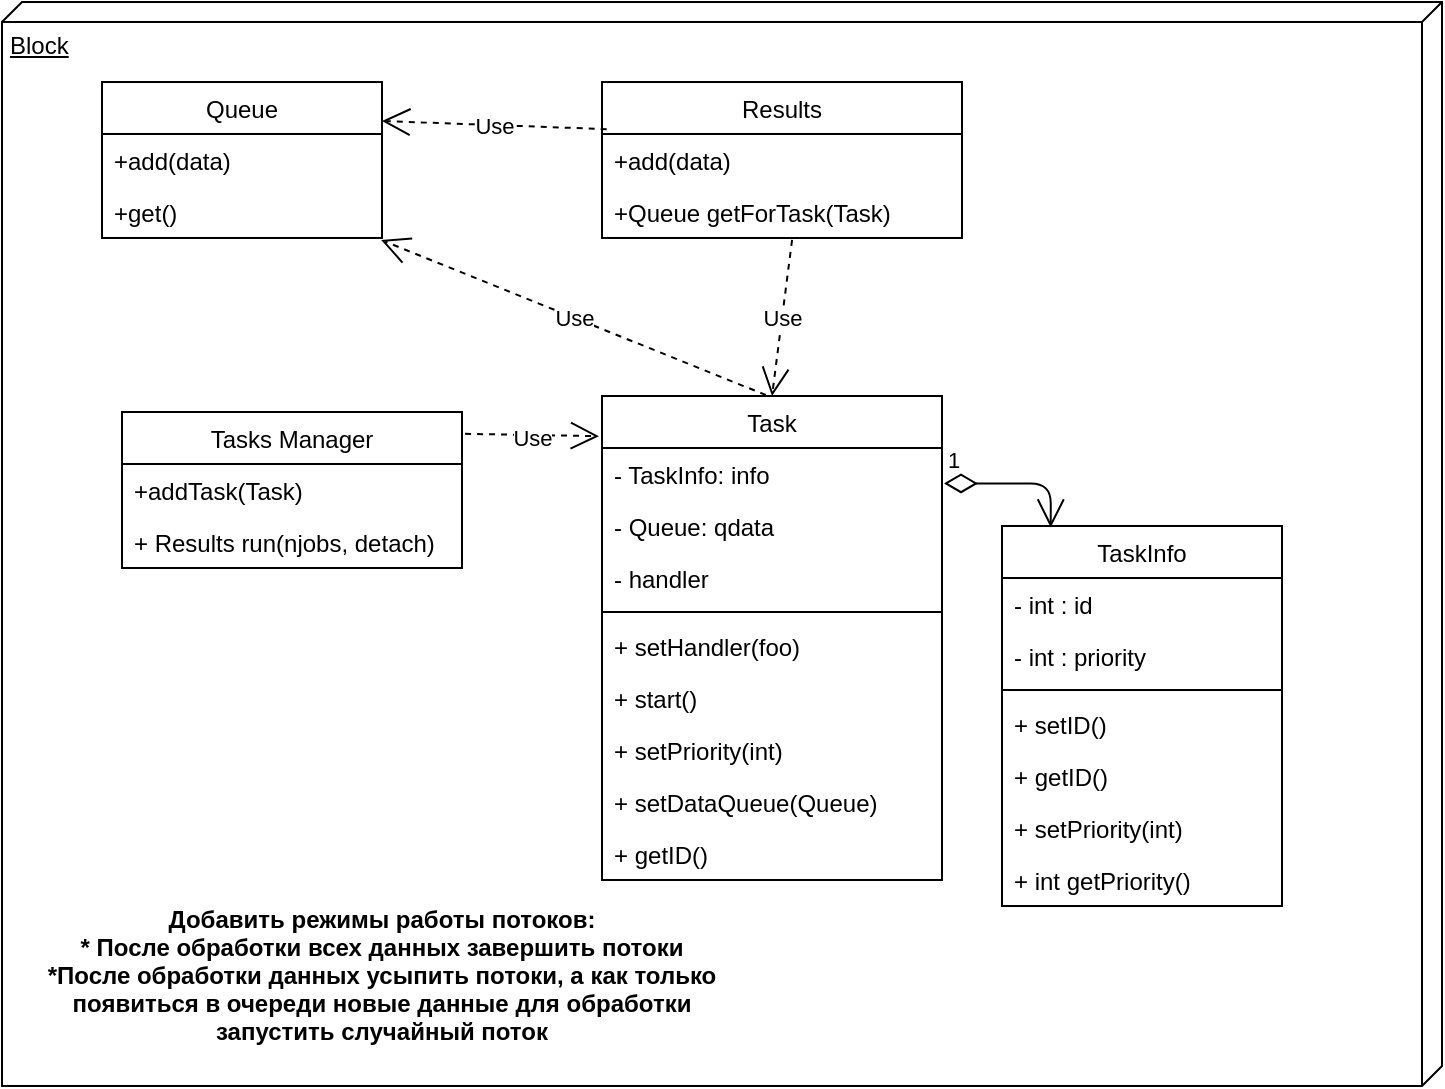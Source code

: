 <mxfile version="10.8.4" type="github"><diagram id="hoxNNlzGrFMP_woHGf5q" name="Страница 1"><mxGraphModel dx="797" dy="523" grid="1" gridSize="10" guides="1" tooltips="1" connect="1" arrows="1" fold="1" page="1" pageScale="1" pageWidth="827" pageHeight="1169" math="0" shadow="0"><root><mxCell id="0"/><mxCell id="1" parent="0"/><mxCell id="q72y7PEd5Um2YeYnlAnk-36" value="Block" style="verticalAlign=top;align=left;spacingTop=8;spacingLeft=2;spacingRight=12;shape=cube;size=10;direction=south;fontStyle=4;html=1;" parent="1" vertex="1"><mxGeometry x="100" y="230" width="720" height="542" as="geometry"/></mxCell><mxCell id="q72y7PEd5Um2YeYnlAnk-2" value="Task" style="swimlane;fontStyle=0;childLayout=stackLayout;horizontal=1;startSize=26;fillColor=none;horizontalStack=0;resizeParent=1;resizeParentMax=0;resizeLast=0;collapsible=1;marginBottom=0;" parent="1" vertex="1"><mxGeometry x="400" y="427" width="170" height="242" as="geometry"/></mxCell><mxCell id="q72y7PEd5Um2YeYnlAnk-30" value="- TaskInfo: info" style="text;strokeColor=none;fillColor=none;align=left;verticalAlign=top;spacingLeft=4;spacingRight=4;overflow=hidden;rotatable=0;points=[[0,0.5],[1,0.5]];portConstraint=eastwest;" parent="q72y7PEd5Um2YeYnlAnk-2" vertex="1"><mxGeometry y="26" width="170" height="26" as="geometry"/></mxCell><mxCell id="XWspdGPtUVFOi104QUIR-1" value="- Queue: qdata" style="text;strokeColor=none;fillColor=none;align=left;verticalAlign=top;spacingLeft=4;spacingRight=4;overflow=hidden;rotatable=0;points=[[0,0.5],[1,0.5]];portConstraint=eastwest;" vertex="1" parent="q72y7PEd5Um2YeYnlAnk-2"><mxGeometry y="52" width="170" height="26" as="geometry"/></mxCell><mxCell id="XWspdGPtUVFOi104QUIR-4" value="- handler" style="text;strokeColor=none;fillColor=none;align=left;verticalAlign=top;spacingLeft=4;spacingRight=4;overflow=hidden;rotatable=0;points=[[0,0.5],[1,0.5]];portConstraint=eastwest;" vertex="1" parent="q72y7PEd5Um2YeYnlAnk-2"><mxGeometry y="78" width="170" height="26" as="geometry"/></mxCell><mxCell id="q72y7PEd5Um2YeYnlAnk-31" value="" style="line;strokeWidth=1;fillColor=none;align=left;verticalAlign=middle;spacingTop=-1;spacingLeft=3;spacingRight=3;rotatable=0;labelPosition=right;points=[];portConstraint=eastwest;" parent="q72y7PEd5Um2YeYnlAnk-2" vertex="1"><mxGeometry y="104" width="170" height="8" as="geometry"/></mxCell><mxCell id="q72y7PEd5Um2YeYnlAnk-4" value="+ setHandler(foo)" style="text;strokeColor=none;fillColor=none;align=left;verticalAlign=top;spacingLeft=4;spacingRight=4;overflow=hidden;rotatable=0;points=[[0,0.5],[1,0.5]];portConstraint=eastwest;" parent="q72y7PEd5Um2YeYnlAnk-2" vertex="1"><mxGeometry y="112" width="170" height="26" as="geometry"/></mxCell><mxCell id="q72y7PEd5Um2YeYnlAnk-5" value="+ start()" style="text;strokeColor=none;fillColor=none;align=left;verticalAlign=top;spacingLeft=4;spacingRight=4;overflow=hidden;rotatable=0;points=[[0,0.5],[1,0.5]];portConstraint=eastwest;" parent="q72y7PEd5Um2YeYnlAnk-2" vertex="1"><mxGeometry y="138" width="170" height="26" as="geometry"/></mxCell><mxCell id="q72y7PEd5Um2YeYnlAnk-18" value="+ setPriority(int)" style="text;strokeColor=none;fillColor=none;align=left;verticalAlign=top;spacingLeft=4;spacingRight=4;overflow=hidden;rotatable=0;points=[[0,0.5],[1,0.5]];portConstraint=eastwest;" parent="q72y7PEd5Um2YeYnlAnk-2" vertex="1"><mxGeometry y="164" width="170" height="26" as="geometry"/></mxCell><mxCell id="q72y7PEd5Um2YeYnlAnk-19" value="+ setDataQueue(Queue)" style="text;strokeColor=none;fillColor=none;align=left;verticalAlign=top;spacingLeft=4;spacingRight=4;overflow=hidden;rotatable=0;points=[[0,0.5],[1,0.5]];portConstraint=eastwest;" parent="q72y7PEd5Um2YeYnlAnk-2" vertex="1"><mxGeometry y="190" width="170" height="26" as="geometry"/></mxCell><mxCell id="q72y7PEd5Um2YeYnlAnk-24" value="+ getID()" style="text;strokeColor=none;fillColor=none;align=left;verticalAlign=top;spacingLeft=4;spacingRight=4;overflow=hidden;rotatable=0;points=[[0,0.5],[1,0.5]];portConstraint=eastwest;" parent="q72y7PEd5Um2YeYnlAnk-2" vertex="1"><mxGeometry y="216" width="170" height="26" as="geometry"/></mxCell><mxCell id="q72y7PEd5Um2YeYnlAnk-6" value="Tasks Manager" style="swimlane;fontStyle=0;childLayout=stackLayout;horizontal=1;startSize=26;fillColor=none;horizontalStack=0;resizeParent=1;resizeParentMax=0;resizeLast=0;collapsible=1;marginBottom=0;" parent="1" vertex="1"><mxGeometry x="160" y="435" width="170" height="78" as="geometry"/></mxCell><mxCell id="q72y7PEd5Um2YeYnlAnk-7" value="+addTask(Task)" style="text;strokeColor=none;fillColor=none;align=left;verticalAlign=top;spacingLeft=4;spacingRight=4;overflow=hidden;rotatable=0;points=[[0,0.5],[1,0.5]];portConstraint=eastwest;" parent="q72y7PEd5Um2YeYnlAnk-6" vertex="1"><mxGeometry y="26" width="170" height="26" as="geometry"/></mxCell><mxCell id="q72y7PEd5Um2YeYnlAnk-8" value="+ Results run(njobs, detach)&#10;" style="text;strokeColor=none;fillColor=none;align=left;verticalAlign=top;spacingLeft=4;spacingRight=4;overflow=hidden;rotatable=0;points=[[0,0.5],[1,0.5]];portConstraint=eastwest;" parent="q72y7PEd5Um2YeYnlAnk-6" vertex="1"><mxGeometry y="52" width="170" height="26" as="geometry"/></mxCell><mxCell id="q72y7PEd5Um2YeYnlAnk-10" value="Queue" style="swimlane;fontStyle=0;childLayout=stackLayout;horizontal=1;startSize=26;fillColor=none;horizontalStack=0;resizeParent=1;resizeParentMax=0;resizeLast=0;collapsible=1;marginBottom=0;" parent="1" vertex="1"><mxGeometry x="150" y="270" width="140" height="78" as="geometry"/></mxCell><mxCell id="q72y7PEd5Um2YeYnlAnk-11" value="+add(data)" style="text;strokeColor=none;fillColor=none;align=left;verticalAlign=top;spacingLeft=4;spacingRight=4;overflow=hidden;rotatable=0;points=[[0,0.5],[1,0.5]];portConstraint=eastwest;" parent="q72y7PEd5Um2YeYnlAnk-10" vertex="1"><mxGeometry y="26" width="140" height="26" as="geometry"/></mxCell><mxCell id="q72y7PEd5Um2YeYnlAnk-12" value="+get()" style="text;strokeColor=none;fillColor=none;align=left;verticalAlign=top;spacingLeft=4;spacingRight=4;overflow=hidden;rotatable=0;points=[[0,0.5],[1,0.5]];portConstraint=eastwest;" parent="q72y7PEd5Um2YeYnlAnk-10" vertex="1"><mxGeometry y="52" width="140" height="26" as="geometry"/></mxCell><mxCell id="q72y7PEd5Um2YeYnlAnk-21" value="Results" style="swimlane;fontStyle=0;childLayout=stackLayout;horizontal=1;startSize=26;fillColor=none;horizontalStack=0;resizeParent=1;resizeParentMax=0;resizeLast=0;collapsible=1;marginBottom=0;" parent="1" vertex="1"><mxGeometry x="400" y="270" width="180" height="78" as="geometry"/></mxCell><mxCell id="q72y7PEd5Um2YeYnlAnk-22" value="+add(data)" style="text;strokeColor=none;fillColor=none;align=left;verticalAlign=top;spacingLeft=4;spacingRight=4;overflow=hidden;rotatable=0;points=[[0,0.5],[1,0.5]];portConstraint=eastwest;" parent="q72y7PEd5Um2YeYnlAnk-21" vertex="1"><mxGeometry y="26" width="180" height="26" as="geometry"/></mxCell><mxCell id="q72y7PEd5Um2YeYnlAnk-23" value="+Queue getForTask(Task)" style="text;strokeColor=none;fillColor=none;align=left;verticalAlign=top;spacingLeft=4;spacingRight=4;overflow=hidden;rotatable=0;points=[[0,0.5],[1,0.5]];portConstraint=eastwest;" parent="q72y7PEd5Um2YeYnlAnk-21" vertex="1"><mxGeometry y="52" width="180" height="26" as="geometry"/></mxCell><mxCell id="q72y7PEd5Um2YeYnlAnk-25" value="TaskInfo" style="swimlane;fontStyle=0;childLayout=stackLayout;horizontal=1;startSize=26;fillColor=none;horizontalStack=0;resizeParent=1;resizeParentMax=0;resizeLast=0;collapsible=1;marginBottom=0;" parent="1" vertex="1"><mxGeometry x="600" y="492" width="140" height="190" as="geometry"/></mxCell><mxCell id="q72y7PEd5Um2YeYnlAnk-37" value="- int : id" style="text;strokeColor=none;fillColor=none;align=left;verticalAlign=top;spacingLeft=4;spacingRight=4;overflow=hidden;rotatable=0;points=[[0,0.5],[1,0.5]];portConstraint=eastwest;" parent="q72y7PEd5Um2YeYnlAnk-25" vertex="1"><mxGeometry y="26" width="140" height="26" as="geometry"/></mxCell><mxCell id="q72y7PEd5Um2YeYnlAnk-39" value="- int : priority" style="text;strokeColor=none;fillColor=none;align=left;verticalAlign=top;spacingLeft=4;spacingRight=4;overflow=hidden;rotatable=0;points=[[0,0.5],[1,0.5]];portConstraint=eastwest;" parent="q72y7PEd5Um2YeYnlAnk-25" vertex="1"><mxGeometry y="52" width="140" height="26" as="geometry"/></mxCell><mxCell id="q72y7PEd5Um2YeYnlAnk-38" value="" style="line;strokeWidth=1;fillColor=none;align=left;verticalAlign=middle;spacingTop=-1;spacingLeft=3;spacingRight=3;rotatable=0;labelPosition=right;points=[];portConstraint=eastwest;" parent="q72y7PEd5Um2YeYnlAnk-25" vertex="1"><mxGeometry y="78" width="140" height="8" as="geometry"/></mxCell><mxCell id="q72y7PEd5Um2YeYnlAnk-26" value="+ setID()" style="text;strokeColor=none;fillColor=none;align=left;verticalAlign=top;spacingLeft=4;spacingRight=4;overflow=hidden;rotatable=0;points=[[0,0.5],[1,0.5]];portConstraint=eastwest;" parent="q72y7PEd5Um2YeYnlAnk-25" vertex="1"><mxGeometry y="86" width="140" height="26" as="geometry"/></mxCell><mxCell id="q72y7PEd5Um2YeYnlAnk-27" value="+ getID()" style="text;strokeColor=none;fillColor=none;align=left;verticalAlign=top;spacingLeft=4;spacingRight=4;overflow=hidden;rotatable=0;points=[[0,0.5],[1,0.5]];portConstraint=eastwest;" parent="q72y7PEd5Um2YeYnlAnk-25" vertex="1"><mxGeometry y="112" width="140" height="26" as="geometry"/></mxCell><mxCell id="XWspdGPtUVFOi104QUIR-2" value="+ setPriority(int)" style="text;strokeColor=none;fillColor=none;align=left;verticalAlign=top;spacingLeft=4;spacingRight=4;overflow=hidden;rotatable=0;points=[[0,0.5],[1,0.5]];portConstraint=eastwest;" vertex="1" parent="q72y7PEd5Um2YeYnlAnk-25"><mxGeometry y="138" width="140" height="26" as="geometry"/></mxCell><mxCell id="XWspdGPtUVFOi104QUIR-3" value="+ int getPriority()" style="text;strokeColor=none;fillColor=none;align=left;verticalAlign=top;spacingLeft=4;spacingRight=4;overflow=hidden;rotatable=0;points=[[0,0.5],[1,0.5]];portConstraint=eastwest;" vertex="1" parent="q72y7PEd5Um2YeYnlAnk-25"><mxGeometry y="164" width="140" height="26" as="geometry"/></mxCell><mxCell id="q72y7PEd5Um2YeYnlAnk-29" value="1" style="endArrow=open;html=1;endSize=12;startArrow=diamondThin;startSize=14;startFill=0;edgeStyle=orthogonalEdgeStyle;align=left;verticalAlign=bottom;exitX=1.006;exitY=0.681;exitDx=0;exitDy=0;exitPerimeter=0;entryX=0.174;entryY=0.004;entryDx=0;entryDy=0;entryPerimeter=0;" parent="1" source="q72y7PEd5Um2YeYnlAnk-30" target="q72y7PEd5Um2YeYnlAnk-25" edge="1"><mxGeometry x="-1" y="3" relative="1" as="geometry"><mxPoint x="610" y="490" as="sourcePoint"/><mxPoint x="770" y="490" as="targetPoint"/></mxGeometry></mxCell><mxCell id="q72y7PEd5Um2YeYnlAnk-32" value="Use" style="endArrow=open;endSize=12;dashed=1;html=1;entryX=0.997;entryY=1.038;entryDx=0;entryDy=0;entryPerimeter=0;exitX=0.482;exitY=-0.002;exitDx=0;exitDy=0;exitPerimeter=0;" parent="1" source="q72y7PEd5Um2YeYnlAnk-2" target="q72y7PEd5Um2YeYnlAnk-12" edge="1"><mxGeometry width="160" relative="1" as="geometry"><mxPoint x="160" y="420" as="sourcePoint"/><mxPoint x="320" y="420" as="targetPoint"/></mxGeometry></mxCell><mxCell id="q72y7PEd5Um2YeYnlAnk-33" value="Use" style="endArrow=open;endSize=12;dashed=1;html=1;entryX=0.5;entryY=0;entryDx=0;entryDy=0;exitX=0.528;exitY=1.038;exitDx=0;exitDy=0;exitPerimeter=0;" parent="1" source="q72y7PEd5Um2YeYnlAnk-23" target="q72y7PEd5Um2YeYnlAnk-2" edge="1"><mxGeometry width="160" relative="1" as="geometry"><mxPoint x="491.857" y="436.714" as="sourcePoint"/><mxPoint x="303.857" y="359" as="targetPoint"/></mxGeometry></mxCell><mxCell id="q72y7PEd5Um2YeYnlAnk-34" value="Use" style="endArrow=open;endSize=12;dashed=1;html=1;entryX=-0.009;entryY=0.083;entryDx=0;entryDy=0;entryPerimeter=0;exitX=1.009;exitY=0.14;exitDx=0;exitDy=0;exitPerimeter=0;" parent="1" source="q72y7PEd5Um2YeYnlAnk-6" target="q72y7PEd5Um2YeYnlAnk-2" edge="1"><mxGeometry x="0.005" y="-1" width="160" relative="1" as="geometry"><mxPoint x="180" y="580" as="sourcePoint"/><mxPoint x="340" y="580" as="targetPoint"/><mxPoint as="offset"/></mxGeometry></mxCell><mxCell id="XWspdGPtUVFOi104QUIR-5" value="Use" style="endArrow=open;endSize=12;dashed=1;html=1;entryX=1;entryY=0.25;entryDx=0;entryDy=0;exitX=0.013;exitY=-0.093;exitDx=0;exitDy=0;exitPerimeter=0;" edge="1" parent="1" source="q72y7PEd5Um2YeYnlAnk-22" target="q72y7PEd5Um2YeYnlAnk-10"><mxGeometry width="160" relative="1" as="geometry"><mxPoint x="505" y="359" as="sourcePoint"/><mxPoint x="495.286" y="437.286" as="targetPoint"/></mxGeometry></mxCell><mxCell id="XWspdGPtUVFOi104QUIR-6" value="Добавить режимы работы потоков:&#10;* После обработки всех данных завершить потоки&#10;*После обработки данных усыпить потоки, а как только&#10;появиться в очереди новые данные для обработки&#10;запустить случайный поток&#10;" style="text;align=center;fontStyle=1;verticalAlign=middle;spacingLeft=3;spacingRight=3;strokeColor=none;rotatable=0;points=[[0,0.5],[1,0.5]];portConstraint=eastwest;" vertex="1" parent="1"><mxGeometry x="250" y="710" width="80" height="26" as="geometry"/></mxCell></root></mxGraphModel></diagram></mxfile>
